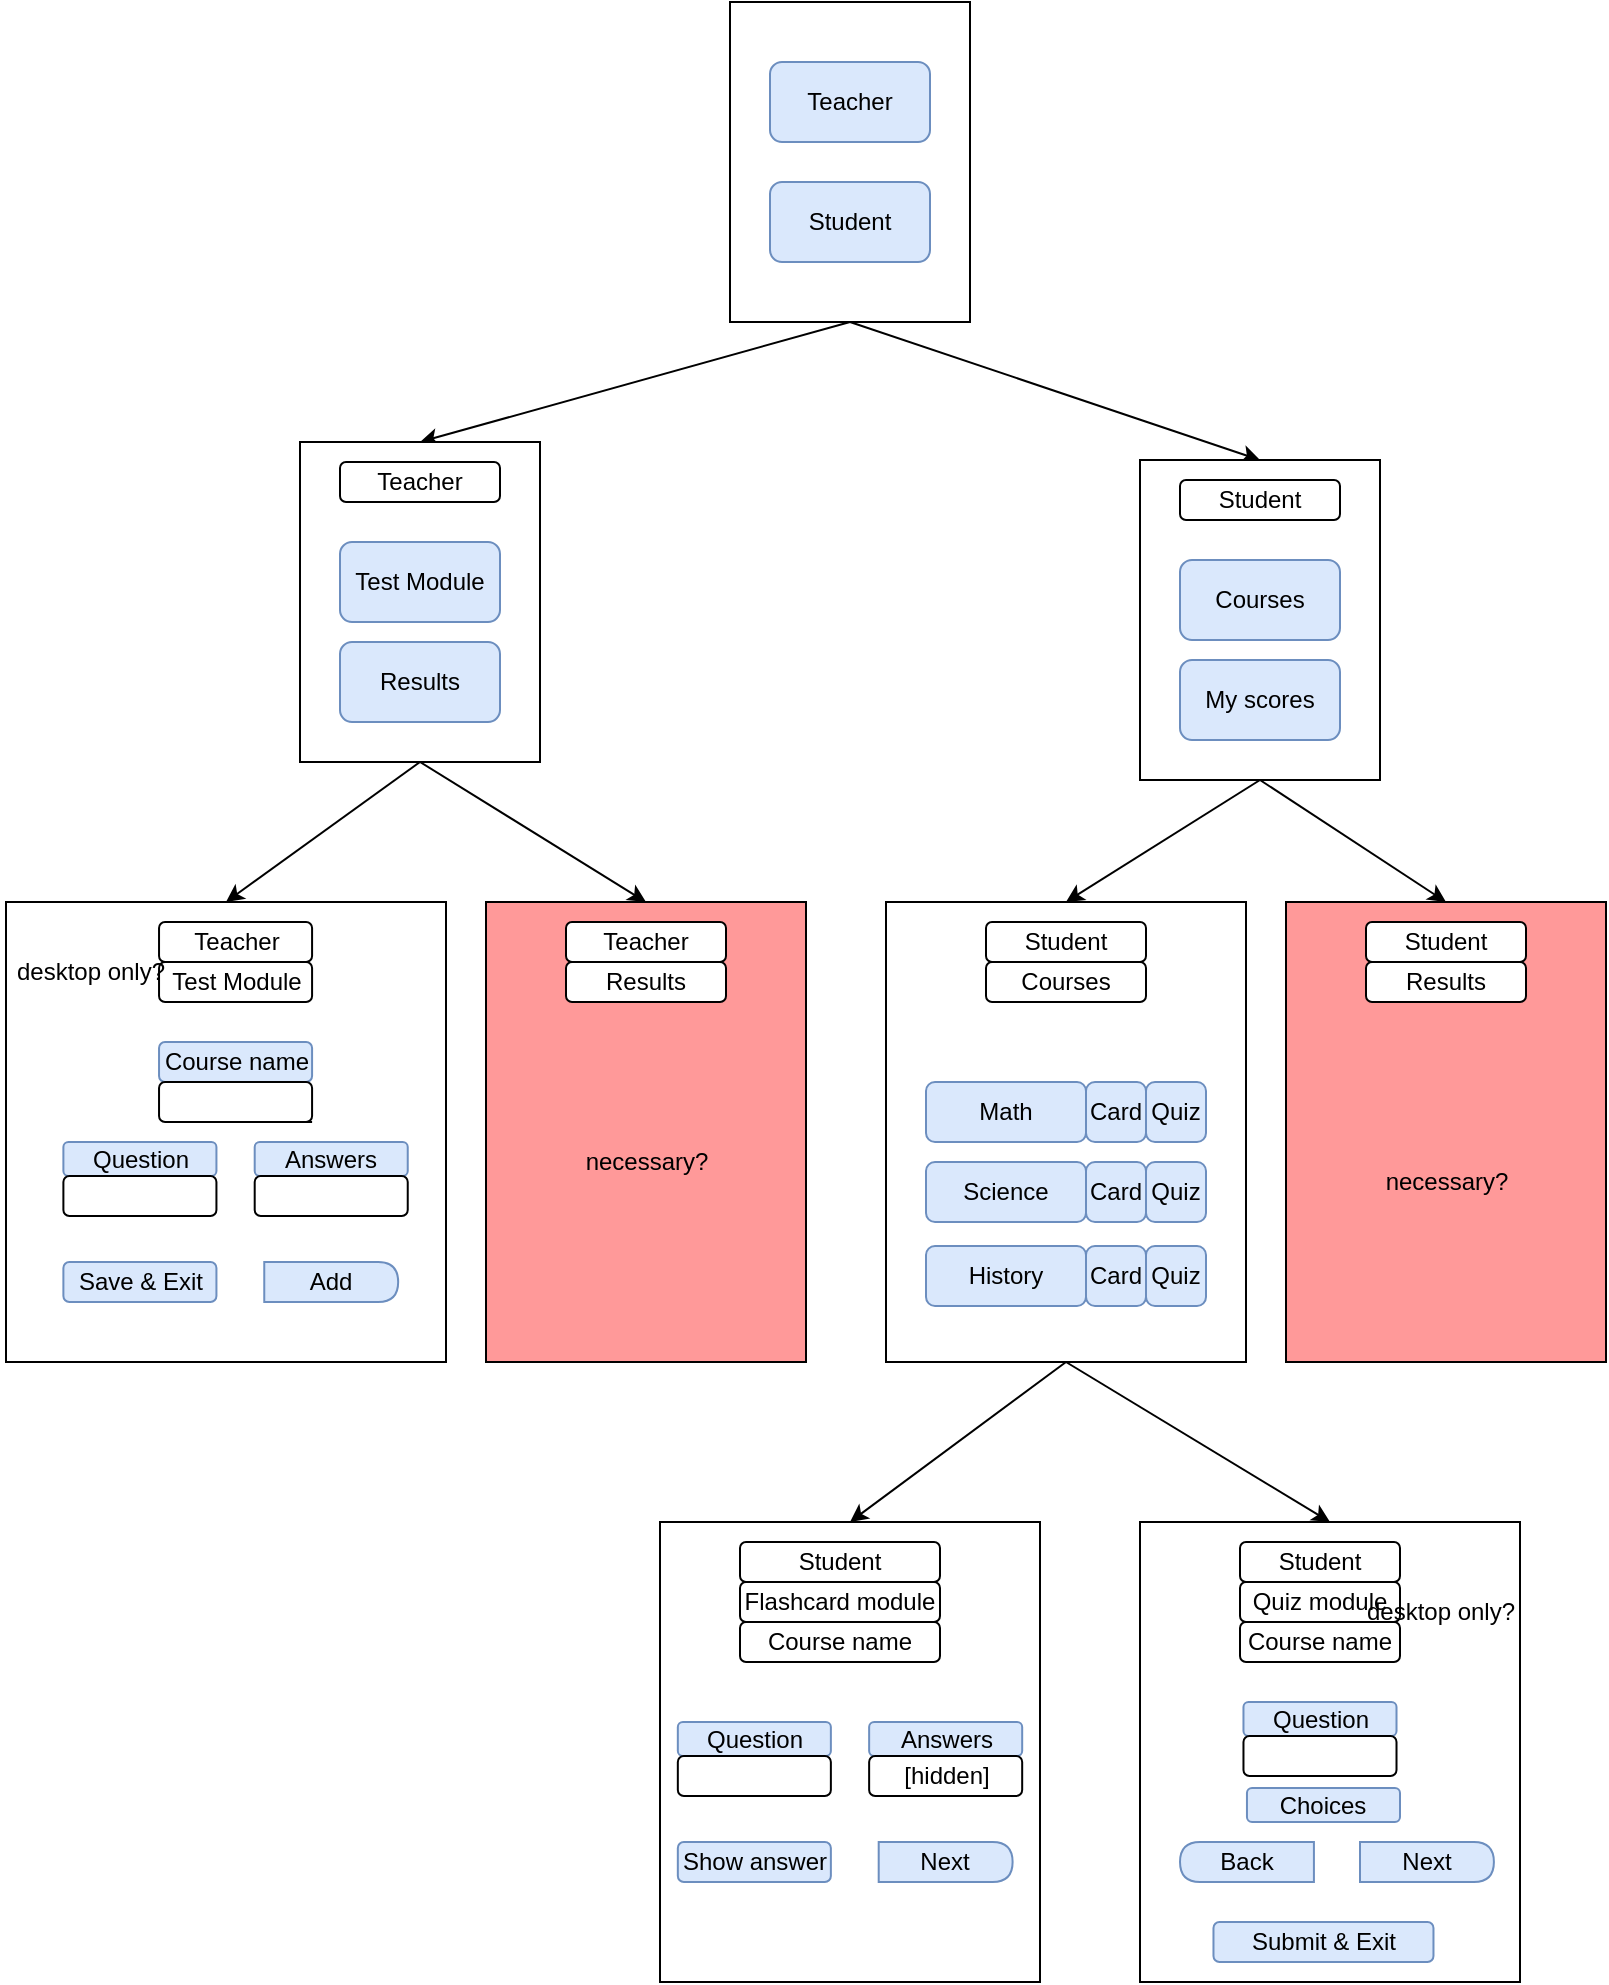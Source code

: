 <mxfile version="14.4.3" type="github">
  <diagram id="hvX6cJB68AbvuT4Z8Mye" name="Page-1">
    <mxGraphModel dx="790" dy="905" grid="1" gridSize="10" guides="1" tooltips="1" connect="1" arrows="1" fold="1" page="1" pageScale="1" pageWidth="827" pageHeight="1169" math="0" shadow="0">
      <root>
        <mxCell id="0" />
        <mxCell id="1" parent="0" />
        <mxCell id="MxpjGIcNitxCNoVR-P4U-1" value="" style="rounded=0;whiteSpace=wrap;html=1;" parent="1" vertex="1">
          <mxGeometry x="375" y="100" width="120" height="160" as="geometry" />
        </mxCell>
        <mxCell id="MxpjGIcNitxCNoVR-P4U-2" value="" style="endArrow=classic;html=1;exitX=0.5;exitY=1;exitDx=0;exitDy=0;entryX=0.5;entryY=0;entryDx=0;entryDy=0;" parent="1" source="MxpjGIcNitxCNoVR-P4U-1" target="MxpjGIcNitxCNoVR-P4U-30" edge="1">
          <mxGeometry width="50" height="50" relative="1" as="geometry">
            <mxPoint x="290" y="370" as="sourcePoint" />
            <mxPoint x="480" y="320" as="targetPoint" />
          </mxGeometry>
        </mxCell>
        <mxCell id="MxpjGIcNitxCNoVR-P4U-3" value="" style="endArrow=classic;html=1;exitX=0.5;exitY=1;exitDx=0;exitDy=0;entryX=0.5;entryY=0;entryDx=0;entryDy=0;" parent="1" source="MxpjGIcNitxCNoVR-P4U-1" target="MxpjGIcNitxCNoVR-P4U-6" edge="1">
          <mxGeometry width="50" height="50" relative="1" as="geometry">
            <mxPoint x="380" y="220" as="sourcePoint" />
            <mxPoint x="270" y="320" as="targetPoint" />
          </mxGeometry>
        </mxCell>
        <mxCell id="MxpjGIcNitxCNoVR-P4U-4" value="Teacher" style="rounded=1;whiteSpace=wrap;html=1;fillColor=#dae8fc;strokeColor=#6c8ebf;" parent="1" vertex="1">
          <mxGeometry x="395" y="130" width="80" height="40" as="geometry" />
        </mxCell>
        <mxCell id="MxpjGIcNitxCNoVR-P4U-5" value="Student" style="rounded=1;whiteSpace=wrap;html=1;fillColor=#dae8fc;strokeColor=#6c8ebf;" parent="1" vertex="1">
          <mxGeometry x="395" y="190" width="80" height="40" as="geometry" />
        </mxCell>
        <mxCell id="MxpjGIcNitxCNoVR-P4U-10" value="" style="endArrow=classic;html=1;exitX=0.5;exitY=1;exitDx=0;exitDy=0;entryX=0.5;entryY=0;entryDx=0;entryDy=0;" parent="1" source="MxpjGIcNitxCNoVR-P4U-6" target="MxpjGIcNitxCNoVR-P4U-13" edge="1">
          <mxGeometry width="50" height="50" relative="1" as="geometry">
            <mxPoint x="250" y="525" as="sourcePoint" />
            <mxPoint x="180" y="590" as="targetPoint" />
          </mxGeometry>
        </mxCell>
        <mxCell id="MxpjGIcNitxCNoVR-P4U-11" value="" style="endArrow=classic;html=1;exitX=0.5;exitY=1;exitDx=0;exitDy=0;entryX=0.5;entryY=0;entryDx=0;entryDy=0;" parent="1" source="MxpjGIcNitxCNoVR-P4U-6" target="MxpjGIcNitxCNoVR-P4U-26" edge="1">
          <mxGeometry width="50" height="50" relative="1" as="geometry">
            <mxPoint x="260" y="500" as="sourcePoint" />
            <mxPoint x="225" y="610" as="targetPoint" />
          </mxGeometry>
        </mxCell>
        <mxCell id="MxpjGIcNitxCNoVR-P4U-12" value="" style="group" parent="1" vertex="1" connectable="0">
          <mxGeometry x="13" y="550" width="220" height="230" as="geometry" />
        </mxCell>
        <mxCell id="MxpjGIcNitxCNoVR-P4U-13" value="" style="rounded=0;whiteSpace=wrap;html=1;" parent="MxpjGIcNitxCNoVR-P4U-12" vertex="1">
          <mxGeometry width="220" height="230" as="geometry" />
        </mxCell>
        <mxCell id="MxpjGIcNitxCNoVR-P4U-14" value="Teacher" style="rounded=1;whiteSpace=wrap;html=1;" parent="MxpjGIcNitxCNoVR-P4U-12" vertex="1">
          <mxGeometry x="76.522" y="10" width="76.522" height="20" as="geometry" />
        </mxCell>
        <mxCell id="MxpjGIcNitxCNoVR-P4U-15" style="edgeStyle=orthogonalEdgeStyle;rounded=0;orthogonalLoop=1;jettySize=auto;html=1;exitX=1;exitY=0;exitDx=0;exitDy=0;fontSize=8;" parent="MxpjGIcNitxCNoVR-P4U-12" edge="1">
          <mxGeometry relative="1" as="geometry">
            <mxPoint x="153.043" y="110" as="sourcePoint" />
            <mxPoint x="148.261" y="90" as="targetPoint" />
          </mxGeometry>
        </mxCell>
        <mxCell id="MxpjGIcNitxCNoVR-P4U-16" value="Question" style="rounded=1;whiteSpace=wrap;html=1;fillColor=#dae8fc;strokeColor=#6c8ebf;" parent="MxpjGIcNitxCNoVR-P4U-12" vertex="1">
          <mxGeometry x="28.696" y="120" width="76.522" height="17" as="geometry" />
        </mxCell>
        <mxCell id="MxpjGIcNitxCNoVR-P4U-17" value="Test Module" style="rounded=1;whiteSpace=wrap;html=1;" parent="MxpjGIcNitxCNoVR-P4U-12" vertex="1">
          <mxGeometry x="76.522" y="30" width="76.522" height="20" as="geometry" />
        </mxCell>
        <mxCell id="MxpjGIcNitxCNoVR-P4U-18" value="Course name" style="rounded=1;whiteSpace=wrap;html=1;fillColor=#dae8fc;strokeColor=#6c8ebf;" parent="MxpjGIcNitxCNoVR-P4U-12" vertex="1">
          <mxGeometry x="76.522" y="70" width="76.522" height="20" as="geometry" />
        </mxCell>
        <mxCell id="MxpjGIcNitxCNoVR-P4U-19" value="" style="rounded=1;whiteSpace=wrap;html=1;" parent="MxpjGIcNitxCNoVR-P4U-12" vertex="1">
          <mxGeometry x="76.522" y="90" width="76.522" height="20" as="geometry" />
        </mxCell>
        <mxCell id="MxpjGIcNitxCNoVR-P4U-20" value="" style="rounded=1;whiteSpace=wrap;html=1;" parent="MxpjGIcNitxCNoVR-P4U-12" vertex="1">
          <mxGeometry x="28.696" y="137" width="76.522" height="20" as="geometry" />
        </mxCell>
        <mxCell id="MxpjGIcNitxCNoVR-P4U-21" value="Answers" style="rounded=1;whiteSpace=wrap;html=1;fillColor=#dae8fc;strokeColor=#6c8ebf;" parent="MxpjGIcNitxCNoVR-P4U-12" vertex="1">
          <mxGeometry x="124.348" y="120" width="76.522" height="17" as="geometry" />
        </mxCell>
        <mxCell id="MxpjGIcNitxCNoVR-P4U-22" value="" style="rounded=1;whiteSpace=wrap;html=1;" parent="MxpjGIcNitxCNoVR-P4U-12" vertex="1">
          <mxGeometry x="124.348" y="137" width="76.522" height="20" as="geometry" />
        </mxCell>
        <mxCell id="MxpjGIcNitxCNoVR-P4U-23" value="Add" style="shape=delay;whiteSpace=wrap;html=1;fontSize=12;fillColor=#dae8fc;strokeColor=#6c8ebf;" parent="MxpjGIcNitxCNoVR-P4U-12" vertex="1">
          <mxGeometry x="129.13" y="180" width="66.957" height="20" as="geometry" />
        </mxCell>
        <mxCell id="MxpjGIcNitxCNoVR-P4U-24" value="Save &amp;amp; Exit" style="rounded=1;whiteSpace=wrap;html=1;fillColor=#dae8fc;strokeColor=#6c8ebf;" parent="MxpjGIcNitxCNoVR-P4U-12" vertex="1">
          <mxGeometry x="28.696" y="180" width="76.522" height="20" as="geometry" />
        </mxCell>
        <mxCell id="MxpjGIcNitxCNoVR-P4U-25" value="" style="group;fillColor=#FF6666;" parent="1" vertex="1" connectable="0">
          <mxGeometry x="253" y="550" width="160" height="230" as="geometry" />
        </mxCell>
        <mxCell id="MxpjGIcNitxCNoVR-P4U-26" value="" style="rounded=0;whiteSpace=wrap;html=1;fillColor=#FF9999;" parent="MxpjGIcNitxCNoVR-P4U-25" vertex="1">
          <mxGeometry width="160" height="230" as="geometry" />
        </mxCell>
        <mxCell id="MxpjGIcNitxCNoVR-P4U-27" value="Teacher" style="rounded=1;whiteSpace=wrap;html=1;" parent="MxpjGIcNitxCNoVR-P4U-25" vertex="1">
          <mxGeometry x="40" y="10" width="80" height="20" as="geometry" />
        </mxCell>
        <mxCell id="MxpjGIcNitxCNoVR-P4U-28" value="Results" style="rounded=1;whiteSpace=wrap;html=1;" parent="MxpjGIcNitxCNoVR-P4U-25" vertex="1">
          <mxGeometry x="40" y="30" width="80" height="20" as="geometry" />
        </mxCell>
        <mxCell id="uC_kTovB6TeWZ4FBn3_G-3" value="necessary?" style="text;html=1;align=center;verticalAlign=middle;resizable=0;points=[];autosize=1;" vertex="1" parent="MxpjGIcNitxCNoVR-P4U-25">
          <mxGeometry x="40" y="120" width="80" height="20" as="geometry" />
        </mxCell>
        <mxCell id="MxpjGIcNitxCNoVR-P4U-29" value="" style="group" parent="1" vertex="1" connectable="0">
          <mxGeometry x="580" y="329" width="120" height="160" as="geometry" />
        </mxCell>
        <mxCell id="MxpjGIcNitxCNoVR-P4U-30" value="" style="rounded=0;whiteSpace=wrap;html=1;" parent="MxpjGIcNitxCNoVR-P4U-29" vertex="1">
          <mxGeometry width="120" height="160" as="geometry" />
        </mxCell>
        <mxCell id="MxpjGIcNitxCNoVR-P4U-31" value="Student" style="rounded=1;whiteSpace=wrap;html=1;" parent="MxpjGIcNitxCNoVR-P4U-29" vertex="1">
          <mxGeometry x="20" y="10" width="80" height="20" as="geometry" />
        </mxCell>
        <mxCell id="MxpjGIcNitxCNoVR-P4U-32" value="Courses" style="rounded=1;whiteSpace=wrap;html=1;fillColor=#dae8fc;strokeColor=#6c8ebf;" parent="MxpjGIcNitxCNoVR-P4U-29" vertex="1">
          <mxGeometry x="20" y="50" width="80" height="40" as="geometry" />
        </mxCell>
        <mxCell id="MxpjGIcNitxCNoVR-P4U-33" value="My scores" style="rounded=1;whiteSpace=wrap;html=1;fillColor=#dae8fc;strokeColor=#6c8ebf;" parent="MxpjGIcNitxCNoVR-P4U-29" vertex="1">
          <mxGeometry x="20" y="100" width="80" height="40" as="geometry" />
        </mxCell>
        <mxCell id="MxpjGIcNitxCNoVR-P4U-34" value="" style="group;fillColor=#FF9999;" parent="1" vertex="1" connectable="0">
          <mxGeometry x="653" y="550" width="160" height="230" as="geometry" />
        </mxCell>
        <mxCell id="MxpjGIcNitxCNoVR-P4U-35" value="" style="rounded=0;whiteSpace=wrap;html=1;fillColor=#FF9999;" parent="MxpjGIcNitxCNoVR-P4U-34" vertex="1">
          <mxGeometry width="160" height="230" as="geometry" />
        </mxCell>
        <mxCell id="MxpjGIcNitxCNoVR-P4U-36" value="Student" style="rounded=1;whiteSpace=wrap;html=1;" parent="MxpjGIcNitxCNoVR-P4U-34" vertex="1">
          <mxGeometry x="40" y="10" width="80" height="20" as="geometry" />
        </mxCell>
        <mxCell id="MxpjGIcNitxCNoVR-P4U-37" value="Results" style="rounded=1;whiteSpace=wrap;html=1;" parent="MxpjGIcNitxCNoVR-P4U-34" vertex="1">
          <mxGeometry x="40" y="30" width="80" height="20" as="geometry" />
        </mxCell>
        <mxCell id="uC_kTovB6TeWZ4FBn3_G-4" value="necessary?" style="text;html=1;align=center;verticalAlign=middle;resizable=0;points=[];autosize=1;" vertex="1" parent="MxpjGIcNitxCNoVR-P4U-34">
          <mxGeometry x="40" y="130" width="80" height="20" as="geometry" />
        </mxCell>
        <mxCell id="MxpjGIcNitxCNoVR-P4U-38" value="" style="endArrow=classic;html=1;exitX=0.5;exitY=1;exitDx=0;exitDy=0;entryX=0.5;entryY=0;entryDx=0;entryDy=0;" parent="1" source="MxpjGIcNitxCNoVR-P4U-30" target="MxpjGIcNitxCNoVR-P4U-35" edge="1">
          <mxGeometry width="50" height="50" relative="1" as="geometry">
            <mxPoint x="670" y="490" as="sourcePoint" />
            <mxPoint x="750" y="600" as="targetPoint" />
          </mxGeometry>
        </mxCell>
        <mxCell id="MxpjGIcNitxCNoVR-P4U-39" value="" style="endArrow=classic;html=1;exitX=0.5;exitY=1;exitDx=0;exitDy=0;entryX=0.5;entryY=0;entryDx=0;entryDy=0;" parent="1" source="MxpjGIcNitxCNoVR-P4U-30" target="MxpjGIcNitxCNoVR-P4U-40" edge="1">
          <mxGeometry width="50" height="50" relative="1" as="geometry">
            <mxPoint x="570" y="500" as="sourcePoint" />
            <mxPoint x="650" y="610" as="targetPoint" />
          </mxGeometry>
        </mxCell>
        <mxCell id="MxpjGIcNitxCNoVR-P4U-40" value="" style="rounded=0;whiteSpace=wrap;html=1;" parent="1" vertex="1">
          <mxGeometry x="453" y="550" width="180" height="230" as="geometry" />
        </mxCell>
        <mxCell id="MxpjGIcNitxCNoVR-P4U-41" value="Math" style="rounded=1;whiteSpace=wrap;html=1;fillColor=#dae8fc;strokeColor=#6c8ebf;" parent="1" vertex="1">
          <mxGeometry x="473" y="640" width="80" height="30" as="geometry" />
        </mxCell>
        <mxCell id="MxpjGIcNitxCNoVR-P4U-42" value="Science" style="rounded=1;whiteSpace=wrap;html=1;fillColor=#dae8fc;strokeColor=#6c8ebf;" parent="1" vertex="1">
          <mxGeometry x="473" y="680" width="80" height="30" as="geometry" />
        </mxCell>
        <mxCell id="MxpjGIcNitxCNoVR-P4U-43" value="History" style="rounded=1;whiteSpace=wrap;html=1;fillColor=#dae8fc;strokeColor=#6c8ebf;" parent="1" vertex="1">
          <mxGeometry x="473" y="722" width="80" height="30" as="geometry" />
        </mxCell>
        <mxCell id="MxpjGIcNitxCNoVR-P4U-44" value="Student" style="rounded=1;whiteSpace=wrap;html=1;" parent="1" vertex="1">
          <mxGeometry x="503" y="560" width="80" height="20" as="geometry" />
        </mxCell>
        <mxCell id="MxpjGIcNitxCNoVR-P4U-45" value="Courses" style="rounded=1;whiteSpace=wrap;html=1;" parent="1" vertex="1">
          <mxGeometry x="503" y="580" width="80" height="20" as="geometry" />
        </mxCell>
        <mxCell id="MxpjGIcNitxCNoVR-P4U-46" value="Card" style="rounded=1;whiteSpace=wrap;html=1;fillColor=#dae8fc;strokeColor=#6c8ebf;" parent="1" vertex="1">
          <mxGeometry x="553" y="640" width="30" height="30" as="geometry" />
        </mxCell>
        <mxCell id="MxpjGIcNitxCNoVR-P4U-47" value="Quiz" style="rounded=1;whiteSpace=wrap;html=1;fillColor=#dae8fc;strokeColor=#6c8ebf;" parent="1" vertex="1">
          <mxGeometry x="583" y="640" width="30" height="30" as="geometry" />
        </mxCell>
        <mxCell id="MxpjGIcNitxCNoVR-P4U-48" value="Card" style="rounded=1;whiteSpace=wrap;html=1;fillColor=#dae8fc;strokeColor=#6c8ebf;" parent="1" vertex="1">
          <mxGeometry x="553" y="680" width="30" height="30" as="geometry" />
        </mxCell>
        <mxCell id="MxpjGIcNitxCNoVR-P4U-49" value="Quiz" style="rounded=1;whiteSpace=wrap;html=1;fillColor=#dae8fc;strokeColor=#6c8ebf;" parent="1" vertex="1">
          <mxGeometry x="583" y="680" width="30" height="30" as="geometry" />
        </mxCell>
        <mxCell id="MxpjGIcNitxCNoVR-P4U-50" value="Card" style="rounded=1;whiteSpace=wrap;html=1;fillColor=#dae8fc;strokeColor=#6c8ebf;" parent="1" vertex="1">
          <mxGeometry x="553" y="722" width="30" height="30" as="geometry" />
        </mxCell>
        <mxCell id="MxpjGIcNitxCNoVR-P4U-51" value="Quiz" style="rounded=1;whiteSpace=wrap;html=1;fillColor=#dae8fc;strokeColor=#6c8ebf;" parent="1" vertex="1">
          <mxGeometry x="583" y="722" width="30" height="30" as="geometry" />
        </mxCell>
        <mxCell id="MxpjGIcNitxCNoVR-P4U-52" value="" style="group" parent="1" vertex="1" connectable="0">
          <mxGeometry x="340" y="860" width="190" height="230" as="geometry" />
        </mxCell>
        <mxCell id="MxpjGIcNitxCNoVR-P4U-53" value="" style="rounded=0;whiteSpace=wrap;html=1;" parent="MxpjGIcNitxCNoVR-P4U-52" vertex="1">
          <mxGeometry width="190" height="230" as="geometry" />
        </mxCell>
        <mxCell id="MxpjGIcNitxCNoVR-P4U-54" value="Student" style="rounded=1;whiteSpace=wrap;html=1;" parent="MxpjGIcNitxCNoVR-P4U-52" vertex="1">
          <mxGeometry x="40" y="10" width="100" height="20" as="geometry" />
        </mxCell>
        <mxCell id="MxpjGIcNitxCNoVR-P4U-55" value="Flashcard module" style="rounded=1;whiteSpace=wrap;html=1;" parent="MxpjGIcNitxCNoVR-P4U-52" vertex="1">
          <mxGeometry x="40" y="30" width="100" height="20" as="geometry" />
        </mxCell>
        <mxCell id="MxpjGIcNitxCNoVR-P4U-56" value="Question" style="rounded=1;whiteSpace=wrap;html=1;fillColor=#dae8fc;strokeColor=#6c8ebf;" parent="MxpjGIcNitxCNoVR-P4U-52" vertex="1">
          <mxGeometry x="8.916" y="100" width="76.522" height="17" as="geometry" />
        </mxCell>
        <mxCell id="MxpjGIcNitxCNoVR-P4U-57" value="" style="rounded=1;whiteSpace=wrap;html=1;" parent="MxpjGIcNitxCNoVR-P4U-52" vertex="1">
          <mxGeometry x="8.916" y="117" width="76.522" height="20" as="geometry" />
        </mxCell>
        <mxCell id="MxpjGIcNitxCNoVR-P4U-58" value="Answers" style="rounded=1;whiteSpace=wrap;html=1;fillColor=#dae8fc;strokeColor=#6c8ebf;" parent="MxpjGIcNitxCNoVR-P4U-52" vertex="1">
          <mxGeometry x="104.568" y="100" width="76.522" height="17" as="geometry" />
        </mxCell>
        <mxCell id="MxpjGIcNitxCNoVR-P4U-59" value="[hidden]" style="rounded=1;whiteSpace=wrap;html=1;" parent="MxpjGIcNitxCNoVR-P4U-52" vertex="1">
          <mxGeometry x="104.568" y="117" width="76.522" height="20" as="geometry" />
        </mxCell>
        <mxCell id="MxpjGIcNitxCNoVR-P4U-60" value="Next" style="shape=delay;whiteSpace=wrap;html=1;fontSize=12;fillColor=#dae8fc;strokeColor=#6c8ebf;" parent="MxpjGIcNitxCNoVR-P4U-52" vertex="1">
          <mxGeometry x="109.35" y="160" width="66.957" height="20" as="geometry" />
        </mxCell>
        <mxCell id="MxpjGIcNitxCNoVR-P4U-61" value="Show answer" style="rounded=1;whiteSpace=wrap;html=1;fillColor=#dae8fc;strokeColor=#6c8ebf;" parent="MxpjGIcNitxCNoVR-P4U-52" vertex="1">
          <mxGeometry x="8.916" y="160" width="76.522" height="20" as="geometry" />
        </mxCell>
        <mxCell id="MxpjGIcNitxCNoVR-P4U-62" value="Course name" style="rounded=1;whiteSpace=wrap;html=1;" parent="MxpjGIcNitxCNoVR-P4U-52" vertex="1">
          <mxGeometry x="40" y="50" width="100" height="20" as="geometry" />
        </mxCell>
        <mxCell id="MxpjGIcNitxCNoVR-P4U-63" value="" style="group" parent="1" vertex="1" connectable="0">
          <mxGeometry x="580" y="860" width="190" height="230" as="geometry" />
        </mxCell>
        <mxCell id="MxpjGIcNitxCNoVR-P4U-64" value="" style="rounded=0;whiteSpace=wrap;html=1;" parent="MxpjGIcNitxCNoVR-P4U-63" vertex="1">
          <mxGeometry width="190" height="230" as="geometry" />
        </mxCell>
        <mxCell id="MxpjGIcNitxCNoVR-P4U-65" value="Student" style="rounded=1;whiteSpace=wrap;html=1;" parent="MxpjGIcNitxCNoVR-P4U-63" vertex="1">
          <mxGeometry x="50" y="10" width="80" height="20" as="geometry" />
        </mxCell>
        <mxCell id="MxpjGIcNitxCNoVR-P4U-66" value="Quiz module" style="rounded=1;whiteSpace=wrap;html=1;" parent="MxpjGIcNitxCNoVR-P4U-63" vertex="1">
          <mxGeometry x="50" y="30" width="80" height="20" as="geometry" />
        </mxCell>
        <mxCell id="MxpjGIcNitxCNoVR-P4U-67" value="Question" style="rounded=1;whiteSpace=wrap;html=1;fillColor=#dae8fc;strokeColor=#6c8ebf;" parent="MxpjGIcNitxCNoVR-P4U-63" vertex="1">
          <mxGeometry x="51.736" y="90" width="76.522" height="17" as="geometry" />
        </mxCell>
        <mxCell id="MxpjGIcNitxCNoVR-P4U-68" value="" style="rounded=1;whiteSpace=wrap;html=1;" parent="MxpjGIcNitxCNoVR-P4U-63" vertex="1">
          <mxGeometry x="51.736" y="107" width="76.522" height="20" as="geometry" />
        </mxCell>
        <mxCell id="MxpjGIcNitxCNoVR-P4U-69" value="Next" style="shape=delay;whiteSpace=wrap;html=1;fontSize=12;fillColor=#dae8fc;strokeColor=#6c8ebf;" parent="MxpjGIcNitxCNoVR-P4U-63" vertex="1">
          <mxGeometry x="110.0" y="160" width="66.957" height="20" as="geometry" />
        </mxCell>
        <mxCell id="MxpjGIcNitxCNoVR-P4U-70" value="Submit &amp;amp; Exit" style="rounded=1;whiteSpace=wrap;html=1;fillColor=#dae8fc;strokeColor=#6c8ebf;" parent="MxpjGIcNitxCNoVR-P4U-63" vertex="1">
          <mxGeometry x="36.74" y="200" width="110" height="20" as="geometry" />
        </mxCell>
        <mxCell id="MxpjGIcNitxCNoVR-P4U-71" value="Course name" style="rounded=1;whiteSpace=wrap;html=1;" parent="MxpjGIcNitxCNoVR-P4U-63" vertex="1">
          <mxGeometry x="50" y="50" width="80" height="20" as="geometry" />
        </mxCell>
        <mxCell id="MxpjGIcNitxCNoVR-P4U-72" value="Choices" style="rounded=1;whiteSpace=wrap;html=1;fillColor=#dae8fc;strokeColor=#6c8ebf;" parent="MxpjGIcNitxCNoVR-P4U-63" vertex="1">
          <mxGeometry x="53.478" y="133" width="76.522" height="17" as="geometry" />
        </mxCell>
        <mxCell id="MxpjGIcNitxCNoVR-P4U-73" value="Back" style="shape=delay;whiteSpace=wrap;html=1;fontSize=12;fillColor=#dae8fc;strokeColor=#6c8ebf;flipH=1;" parent="MxpjGIcNitxCNoVR-P4U-63" vertex="1">
          <mxGeometry x="20.0" y="160" width="66.957" height="20" as="geometry" />
        </mxCell>
        <mxCell id="MxpjGIcNitxCNoVR-P4U-74" value="" style="endArrow=classic;html=1;exitX=0.5;exitY=1;exitDx=0;exitDy=0;entryX=0.5;entryY=0;entryDx=0;entryDy=0;" parent="1" source="MxpjGIcNitxCNoVR-P4U-40" target="MxpjGIcNitxCNoVR-P4U-64" edge="1">
          <mxGeometry width="50" height="50" relative="1" as="geometry">
            <mxPoint x="720" y="840" as="sourcePoint" />
            <mxPoint x="800" y="950" as="targetPoint" />
          </mxGeometry>
        </mxCell>
        <mxCell id="MxpjGIcNitxCNoVR-P4U-75" value="" style="endArrow=classic;html=1;exitX=0.5;exitY=1;exitDx=0;exitDy=0;entryX=0.5;entryY=0;entryDx=0;entryDy=0;" parent="1" source="MxpjGIcNitxCNoVR-P4U-40" target="MxpjGIcNitxCNoVR-P4U-53" edge="1">
          <mxGeometry width="50" height="50" relative="1" as="geometry">
            <mxPoint x="550" y="840" as="sourcePoint" />
            <mxPoint x="625" y="910" as="targetPoint" />
          </mxGeometry>
        </mxCell>
        <mxCell id="uC_kTovB6TeWZ4FBn3_G-2" value="desktop only?" style="text;html=1;align=center;verticalAlign=middle;resizable=0;points=[];autosize=1;" vertex="1" parent="1">
          <mxGeometry x="10" y="575" width="90" height="20" as="geometry" />
        </mxCell>
        <mxCell id="6e8gmuAiOQh3GP5tDq-M-1" value="" style="group" connectable="0" vertex="1" parent="1">
          <mxGeometry x="160" y="320" width="120" height="160" as="geometry" />
        </mxCell>
        <mxCell id="MxpjGIcNitxCNoVR-P4U-6" value="" style="rounded=0;whiteSpace=wrap;html=1;" parent="6e8gmuAiOQh3GP5tDq-M-1" vertex="1">
          <mxGeometry width="120" height="160" as="geometry" />
        </mxCell>
        <mxCell id="MxpjGIcNitxCNoVR-P4U-7" value="Teacher" style="rounded=1;whiteSpace=wrap;html=1;" parent="6e8gmuAiOQh3GP5tDq-M-1" vertex="1">
          <mxGeometry x="20" y="10" width="80" height="20" as="geometry" />
        </mxCell>
        <mxCell id="MxpjGIcNitxCNoVR-P4U-8" value="Test Module" style="rounded=1;whiteSpace=wrap;html=1;fillColor=#dae8fc;strokeColor=#6c8ebf;" parent="6e8gmuAiOQh3GP5tDq-M-1" vertex="1">
          <mxGeometry x="20" y="50" width="80" height="40" as="geometry" />
        </mxCell>
        <mxCell id="MxpjGIcNitxCNoVR-P4U-9" value="Results" style="rounded=1;whiteSpace=wrap;html=1;fillColor=#dae8fc;strokeColor=#6c8ebf;" parent="6e8gmuAiOQh3GP5tDq-M-1" vertex="1">
          <mxGeometry x="20" y="100" width="80" height="40" as="geometry" />
        </mxCell>
        <mxCell id="uC_kTovB6TeWZ4FBn3_G-5" value="desktop only?" style="text;html=1;align=center;verticalAlign=middle;resizable=0;points=[];autosize=1;" vertex="1" parent="1">
          <mxGeometry x="685" y="895" width="90" height="20" as="geometry" />
        </mxCell>
      </root>
    </mxGraphModel>
  </diagram>
</mxfile>
